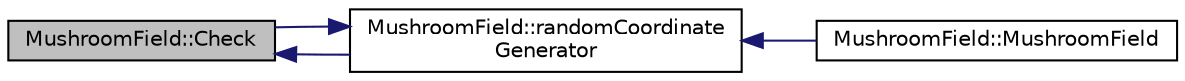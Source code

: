 digraph "MushroomField::Check"
{
  edge [fontname="Helvetica",fontsize="10",labelfontname="Helvetica",labelfontsize="10"];
  node [fontname="Helvetica",fontsize="10",shape=record];
  rankdir="LR";
  Node9 [label="MushroomField::Check",height=0.2,width=0.4,color="black", fillcolor="grey75", style="filled", fontcolor="black"];
  Node9 -> Node10 [dir="back",color="midnightblue",fontsize="10",style="solid",fontname="Helvetica"];
  Node10 [label="MushroomField::randomCoordinate\lGenerator",height=0.2,width=0.4,color="black", fillcolor="white", style="filled",URL="$class_mushroom_field.html#afe6c8d9e299324560fa7ad9d1727975d",tooltip="Generates random x,y numbers within the specified range. "];
  Node10 -> Node11 [dir="back",color="midnightblue",fontsize="10",style="solid",fontname="Helvetica"];
  Node11 [label="MushroomField::MushroomField",height=0.2,width=0.4,color="black", fillcolor="white", style="filled",URL="$class_mushroom_field.html#a5b67899e2cff29b96a4a49eb30851bdc",tooltip="Generates a field randomly placed mushrooms. "];
  Node10 -> Node9 [dir="back",color="midnightblue",fontsize="10",style="solid",fontname="Helvetica"];
}
